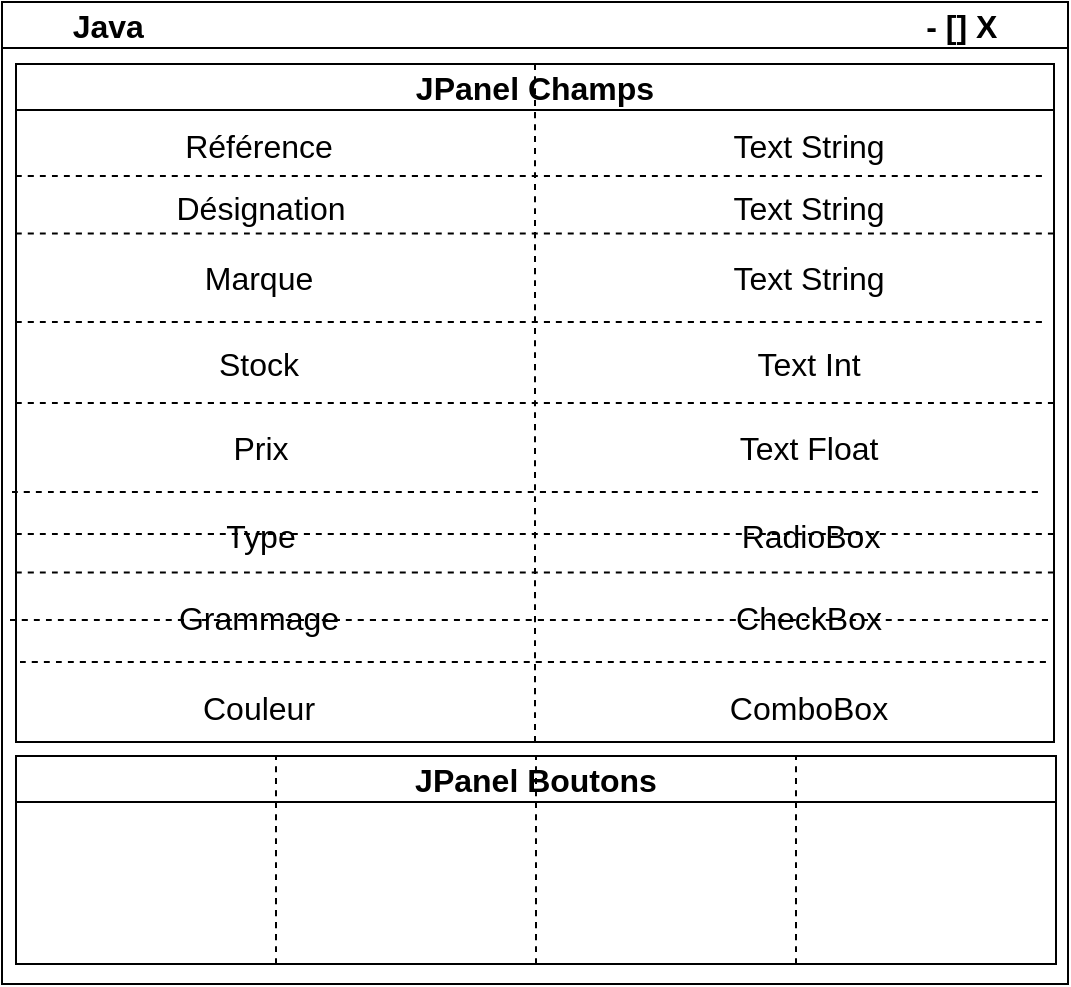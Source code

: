 <mxfile version="21.3.7" type="device">
  <diagram name="Page-1" id="syiwXinaag6JpJGJ4O7a">
    <mxGraphModel dx="1531" dy="1024" grid="0" gridSize="10" guides="1" tooltips="1" connect="1" arrows="1" fold="1" page="0" pageScale="1" pageWidth="827" pageHeight="1169" math="0" shadow="0">
      <root>
        <mxCell id="0" />
        <mxCell id="1" parent="0" />
        <mxCell id="SIMpeuZWA_iWC_UPT69h-1" value="Java&lt;span style=&quot;white-space: pre;&quot;&gt;&#x9;&lt;/span&gt;&lt;span style=&quot;white-space: pre;&quot;&gt;&#x9;&lt;/span&gt;&lt;span style=&quot;white-space: pre;&quot;&gt;&#x9;&lt;/span&gt;&lt;span style=&quot;white-space: pre;&quot;&gt;&#x9;&lt;/span&gt;&lt;span style=&quot;white-space: pre;&quot;&gt;&#x9;&lt;/span&gt;&lt;span style=&quot;white-space: pre;&quot;&gt;&#x9;&lt;/span&gt;&lt;span style=&quot;white-space: pre;&quot;&gt;&#x9;&lt;/span&gt;&lt;span style=&quot;white-space: pre;&quot;&gt;&#x9;&lt;/span&gt;&lt;span style=&quot;white-space: pre;&quot;&gt;&#x9;&lt;/span&gt;&lt;span style=&quot;white-space: pre;&quot;&gt;&#x9;&lt;/span&gt;&lt;span style=&quot;white-space: pre;&quot;&gt;&#x9;&lt;/span&gt;- [] X" style="swimlane;whiteSpace=wrap;html=1;fontSize=16;" vertex="1" parent="1">
          <mxGeometry x="-398" y="-64" width="533" height="491" as="geometry" />
        </mxCell>
        <mxCell id="SIMpeuZWA_iWC_UPT69h-2" value="JPanel Champs" style="swimlane;whiteSpace=wrap;html=1;fontSize=16;" vertex="1" parent="SIMpeuZWA_iWC_UPT69h-1">
          <mxGeometry x="7" y="31" width="519" height="339" as="geometry" />
        </mxCell>
        <mxCell id="SIMpeuZWA_iWC_UPT69h-12" value="" style="endArrow=none;dashed=1;html=1;rounded=0;fontSize=12;startSize=8;endSize=8;curved=1;" edge="1" parent="SIMpeuZWA_iWC_UPT69h-2">
          <mxGeometry width="50" height="50" relative="1" as="geometry">
            <mxPoint x="-2" y="214" as="sourcePoint" />
            <mxPoint x="514" y="214" as="targetPoint" />
          </mxGeometry>
        </mxCell>
        <mxCell id="SIMpeuZWA_iWC_UPT69h-13" value="" style="endArrow=none;dashed=1;html=1;rounded=0;fontSize=12;startSize=8;endSize=8;curved=1;" edge="1" parent="SIMpeuZWA_iWC_UPT69h-2">
          <mxGeometry width="50" height="50" relative="1" as="geometry">
            <mxPoint y="129" as="sourcePoint" />
            <mxPoint x="516" y="129" as="targetPoint" />
          </mxGeometry>
        </mxCell>
        <mxCell id="SIMpeuZWA_iWC_UPT69h-14" value="" style="endArrow=none;dashed=1;html=1;rounded=0;fontSize=12;startSize=8;endSize=8;curved=1;" edge="1" parent="SIMpeuZWA_iWC_UPT69h-2">
          <mxGeometry width="50" height="50" relative="1" as="geometry">
            <mxPoint y="56" as="sourcePoint" />
            <mxPoint x="516" y="56" as="targetPoint" />
          </mxGeometry>
        </mxCell>
        <mxCell id="SIMpeuZWA_iWC_UPT69h-16" value="Désignation" style="text;html=1;align=center;verticalAlign=middle;resizable=0;points=[];autosize=1;strokeColor=none;fillColor=none;fontSize=16;" vertex="1" parent="SIMpeuZWA_iWC_UPT69h-2">
          <mxGeometry x="70" y="56" width="103" height="31" as="geometry" />
        </mxCell>
        <mxCell id="SIMpeuZWA_iWC_UPT69h-15" value="Référence" style="text;html=1;align=center;verticalAlign=middle;resizable=0;points=[];autosize=1;strokeColor=none;fillColor=none;fontSize=16;" vertex="1" parent="SIMpeuZWA_iWC_UPT69h-2">
          <mxGeometry x="75" y="25" width="92" height="31" as="geometry" />
        </mxCell>
        <mxCell id="SIMpeuZWA_iWC_UPT69h-17" value="Marque" style="text;html=1;align=center;verticalAlign=middle;resizable=0;points=[];autosize=1;strokeColor=none;fillColor=none;fontSize=16;" vertex="1" parent="SIMpeuZWA_iWC_UPT69h-2">
          <mxGeometry x="85" y="91" width="72" height="31" as="geometry" />
        </mxCell>
        <mxCell id="SIMpeuZWA_iWC_UPT69h-18" value="Stock" style="text;html=1;align=center;verticalAlign=middle;resizable=0;points=[];autosize=1;strokeColor=none;fillColor=none;fontSize=16;" vertex="1" parent="SIMpeuZWA_iWC_UPT69h-2">
          <mxGeometry x="92" y="134" width="58" height="31" as="geometry" />
        </mxCell>
        <mxCell id="SIMpeuZWA_iWC_UPT69h-19" value="Prix" style="text;html=1;align=center;verticalAlign=middle;resizable=0;points=[];autosize=1;strokeColor=none;fillColor=none;fontSize=16;" vertex="1" parent="SIMpeuZWA_iWC_UPT69h-2">
          <mxGeometry x="98.5" y="176" width="46" height="31" as="geometry" />
        </mxCell>
        <mxCell id="SIMpeuZWA_iWC_UPT69h-20" value="Type" style="text;html=1;align=center;verticalAlign=middle;resizable=0;points=[];autosize=1;strokeColor=none;fillColor=none;fontSize=16;" vertex="1" parent="SIMpeuZWA_iWC_UPT69h-2">
          <mxGeometry x="95" y="220" width="53" height="31" as="geometry" />
        </mxCell>
        <mxCell id="SIMpeuZWA_iWC_UPT69h-21" value="Grammage" style="text;html=1;align=center;verticalAlign=middle;resizable=0;points=[];autosize=1;strokeColor=none;fillColor=none;fontSize=16;" vertex="1" parent="SIMpeuZWA_iWC_UPT69h-2">
          <mxGeometry x="72" y="261" width="98" height="31" as="geometry" />
        </mxCell>
        <mxCell id="SIMpeuZWA_iWC_UPT69h-22" value="Couleur" style="text;html=1;align=center;verticalAlign=middle;resizable=0;points=[];autosize=1;strokeColor=none;fillColor=none;fontSize=16;" vertex="1" parent="SIMpeuZWA_iWC_UPT69h-2">
          <mxGeometry x="84" y="306" width="74" height="31" as="geometry" />
        </mxCell>
        <mxCell id="SIMpeuZWA_iWC_UPT69h-24" value="" style="endArrow=none;dashed=1;html=1;rounded=0;fontSize=12;startSize=8;endSize=8;curved=1;exitX=0;exitY=0.75;exitDx=0;exitDy=0;entryX=1;entryY=0.75;entryDx=0;entryDy=0;" edge="1" parent="SIMpeuZWA_iWC_UPT69h-2">
          <mxGeometry width="50" height="50" relative="1" as="geometry">
            <mxPoint y="235" as="sourcePoint" />
            <mxPoint x="519" y="235" as="targetPoint" />
          </mxGeometry>
        </mxCell>
        <mxCell id="SIMpeuZWA_iWC_UPT69h-25" value="" style="endArrow=none;dashed=1;html=1;rounded=0;fontSize=12;startSize=8;endSize=8;curved=1;exitX=0;exitY=0.75;exitDx=0;exitDy=0;entryX=1;entryY=0.75;entryDx=0;entryDy=0;" edge="1" parent="SIMpeuZWA_iWC_UPT69h-2">
          <mxGeometry width="50" height="50" relative="1" as="geometry">
            <mxPoint x="-3" y="278" as="sourcePoint" />
            <mxPoint x="516" y="278" as="targetPoint" />
          </mxGeometry>
        </mxCell>
        <mxCell id="SIMpeuZWA_iWC_UPT69h-26" value="Text String" style="text;html=1;align=center;verticalAlign=middle;resizable=0;points=[];autosize=1;strokeColor=none;fillColor=none;fontSize=16;" vertex="1" parent="SIMpeuZWA_iWC_UPT69h-2">
          <mxGeometry x="349" y="56" width="94" height="31" as="geometry" />
        </mxCell>
        <mxCell id="SIMpeuZWA_iWC_UPT69h-27" value="Text String" style="text;html=1;align=center;verticalAlign=middle;resizable=0;points=[];autosize=1;strokeColor=none;fillColor=none;fontSize=16;" vertex="1" parent="SIMpeuZWA_iWC_UPT69h-2">
          <mxGeometry x="349" y="25" width="94" height="31" as="geometry" />
        </mxCell>
        <mxCell id="SIMpeuZWA_iWC_UPT69h-28" value="Text String" style="text;html=1;align=center;verticalAlign=middle;resizable=0;points=[];autosize=1;strokeColor=none;fillColor=none;fontSize=16;" vertex="1" parent="SIMpeuZWA_iWC_UPT69h-2">
          <mxGeometry x="349" y="91" width="94" height="31" as="geometry" />
        </mxCell>
        <mxCell id="SIMpeuZWA_iWC_UPT69h-29" value="Text Int" style="text;html=1;align=center;verticalAlign=middle;resizable=0;points=[];autosize=1;strokeColor=none;fillColor=none;fontSize=16;" vertex="1" parent="SIMpeuZWA_iWC_UPT69h-2">
          <mxGeometry x="361" y="134" width="70" height="31" as="geometry" />
        </mxCell>
        <mxCell id="SIMpeuZWA_iWC_UPT69h-30" value="Text Float" style="text;html=1;align=center;verticalAlign=middle;resizable=0;points=[];autosize=1;strokeColor=none;fillColor=none;fontSize=16;" vertex="1" parent="SIMpeuZWA_iWC_UPT69h-2">
          <mxGeometry x="352.5" y="176" width="87" height="31" as="geometry" />
        </mxCell>
        <mxCell id="SIMpeuZWA_iWC_UPT69h-31" value="RadioBox" style="text;html=1;align=center;verticalAlign=middle;resizable=0;points=[];autosize=1;strokeColor=none;fillColor=none;fontSize=16;" vertex="1" parent="SIMpeuZWA_iWC_UPT69h-2">
          <mxGeometry x="353" y="220" width="87" height="31" as="geometry" />
        </mxCell>
        <mxCell id="SIMpeuZWA_iWC_UPT69h-32" value="CheckBox" style="text;html=1;align=center;verticalAlign=middle;resizable=0;points=[];autosize=1;strokeColor=none;fillColor=none;fontSize=16;" vertex="1" parent="SIMpeuZWA_iWC_UPT69h-2">
          <mxGeometry x="350" y="261" width="91" height="31" as="geometry" />
        </mxCell>
        <mxCell id="SIMpeuZWA_iWC_UPT69h-33" value="ComboBox" style="text;html=1;align=center;verticalAlign=middle;resizable=0;points=[];autosize=1;strokeColor=none;fillColor=none;fontSize=16;" vertex="1" parent="SIMpeuZWA_iWC_UPT69h-2">
          <mxGeometry x="347" y="306" width="97" height="31" as="geometry" />
        </mxCell>
        <mxCell id="SIMpeuZWA_iWC_UPT69h-3" value="JPanel Boutons" style="swimlane;whiteSpace=wrap;html=1;fontSize=16;" vertex="1" parent="SIMpeuZWA_iWC_UPT69h-1">
          <mxGeometry x="7" y="377" width="520" height="104" as="geometry" />
        </mxCell>
        <mxCell id="SIMpeuZWA_iWC_UPT69h-4" value="" style="endArrow=none;dashed=1;html=1;rounded=0;fontSize=12;startSize=8;endSize=8;curved=1;entryX=0.5;entryY=0;entryDx=0;entryDy=0;exitX=0.5;exitY=1;exitDx=0;exitDy=0;" edge="1" parent="SIMpeuZWA_iWC_UPT69h-1" source="SIMpeuZWA_iWC_UPT69h-2" target="SIMpeuZWA_iWC_UPT69h-2">
          <mxGeometry width="50" height="50" relative="1" as="geometry">
            <mxPoint x="257" y="289" as="sourcePoint" />
            <mxPoint x="307" y="239" as="targetPoint" />
          </mxGeometry>
        </mxCell>
        <mxCell id="SIMpeuZWA_iWC_UPT69h-5" value="" style="endArrow=none;dashed=1;html=1;rounded=0;fontSize=12;startSize=8;endSize=8;curved=1;entryX=0.25;entryY=0;entryDx=0;entryDy=0;exitX=0.25;exitY=1;exitDx=0;exitDy=0;" edge="1" parent="SIMpeuZWA_iWC_UPT69h-1" source="SIMpeuZWA_iWC_UPT69h-3" target="SIMpeuZWA_iWC_UPT69h-3">
          <mxGeometry width="50" height="50" relative="1" as="geometry">
            <mxPoint x="257" y="379" as="sourcePoint" />
            <mxPoint x="307" y="329" as="targetPoint" />
          </mxGeometry>
        </mxCell>
        <mxCell id="SIMpeuZWA_iWC_UPT69h-6" value="" style="endArrow=none;dashed=1;html=1;rounded=0;fontSize=12;startSize=8;endSize=8;curved=1;exitX=0.5;exitY=1;exitDx=0;exitDy=0;entryX=0.5;entryY=0;entryDx=0;entryDy=0;" edge="1" parent="SIMpeuZWA_iWC_UPT69h-1" source="SIMpeuZWA_iWC_UPT69h-3" target="SIMpeuZWA_iWC_UPT69h-3">
          <mxGeometry width="50" height="50" relative="1" as="geometry">
            <mxPoint x="257" y="379" as="sourcePoint" />
            <mxPoint x="307" y="329" as="targetPoint" />
          </mxGeometry>
        </mxCell>
        <mxCell id="SIMpeuZWA_iWC_UPT69h-7" value="" style="endArrow=none;dashed=1;html=1;rounded=0;fontSize=12;startSize=8;endSize=8;curved=1;exitX=0.75;exitY=1;exitDx=0;exitDy=0;entryX=0.75;entryY=0;entryDx=0;entryDy=0;" edge="1" parent="SIMpeuZWA_iWC_UPT69h-1" source="SIMpeuZWA_iWC_UPT69h-3" target="SIMpeuZWA_iWC_UPT69h-3">
          <mxGeometry width="50" height="50" relative="1" as="geometry">
            <mxPoint x="257" y="379" as="sourcePoint" />
            <mxPoint x="307" y="329" as="targetPoint" />
          </mxGeometry>
        </mxCell>
        <mxCell id="SIMpeuZWA_iWC_UPT69h-8" value="" style="endArrow=none;dashed=1;html=1;rounded=0;fontSize=12;startSize=8;endSize=8;curved=1;exitX=0;exitY=0.5;exitDx=0;exitDy=0;entryX=1;entryY=0.5;entryDx=0;entryDy=0;" edge="1" parent="SIMpeuZWA_iWC_UPT69h-1" source="SIMpeuZWA_iWC_UPT69h-2" target="SIMpeuZWA_iWC_UPT69h-2">
          <mxGeometry width="50" height="50" relative="1" as="geometry">
            <mxPoint x="257" y="349" as="sourcePoint" />
            <mxPoint x="307" y="299" as="targetPoint" />
          </mxGeometry>
        </mxCell>
        <mxCell id="SIMpeuZWA_iWC_UPT69h-9" value="" style="endArrow=none;dashed=1;html=1;rounded=0;fontSize=12;startSize=8;endSize=8;curved=1;exitX=0;exitY=0.75;exitDx=0;exitDy=0;entryX=1;entryY=0.75;entryDx=0;entryDy=0;" edge="1" parent="SIMpeuZWA_iWC_UPT69h-1" source="SIMpeuZWA_iWC_UPT69h-2" target="SIMpeuZWA_iWC_UPT69h-2">
          <mxGeometry width="50" height="50" relative="1" as="geometry">
            <mxPoint x="257" y="349" as="sourcePoint" />
            <mxPoint x="307" y="299" as="targetPoint" />
          </mxGeometry>
        </mxCell>
        <mxCell id="SIMpeuZWA_iWC_UPT69h-10" value="" style="endArrow=none;dashed=1;html=1;rounded=0;fontSize=12;startSize=8;endSize=8;curved=1;exitX=0;exitY=0.25;exitDx=0;exitDy=0;entryX=1;entryY=0.25;entryDx=0;entryDy=0;" edge="1" parent="SIMpeuZWA_iWC_UPT69h-1" source="SIMpeuZWA_iWC_UPT69h-2" target="SIMpeuZWA_iWC_UPT69h-2">
          <mxGeometry width="50" height="50" relative="1" as="geometry">
            <mxPoint x="257" y="349" as="sourcePoint" />
            <mxPoint x="307" y="299" as="targetPoint" />
          </mxGeometry>
        </mxCell>
        <mxCell id="SIMpeuZWA_iWC_UPT69h-11" value="" style="endArrow=none;dashed=1;html=1;rounded=0;fontSize=12;startSize=8;endSize=8;curved=1;" edge="1" parent="1">
          <mxGeometry width="50" height="50" relative="1" as="geometry">
            <mxPoint x="-389" y="266" as="sourcePoint" />
            <mxPoint x="127" y="266" as="targetPoint" />
          </mxGeometry>
        </mxCell>
      </root>
    </mxGraphModel>
  </diagram>
</mxfile>
